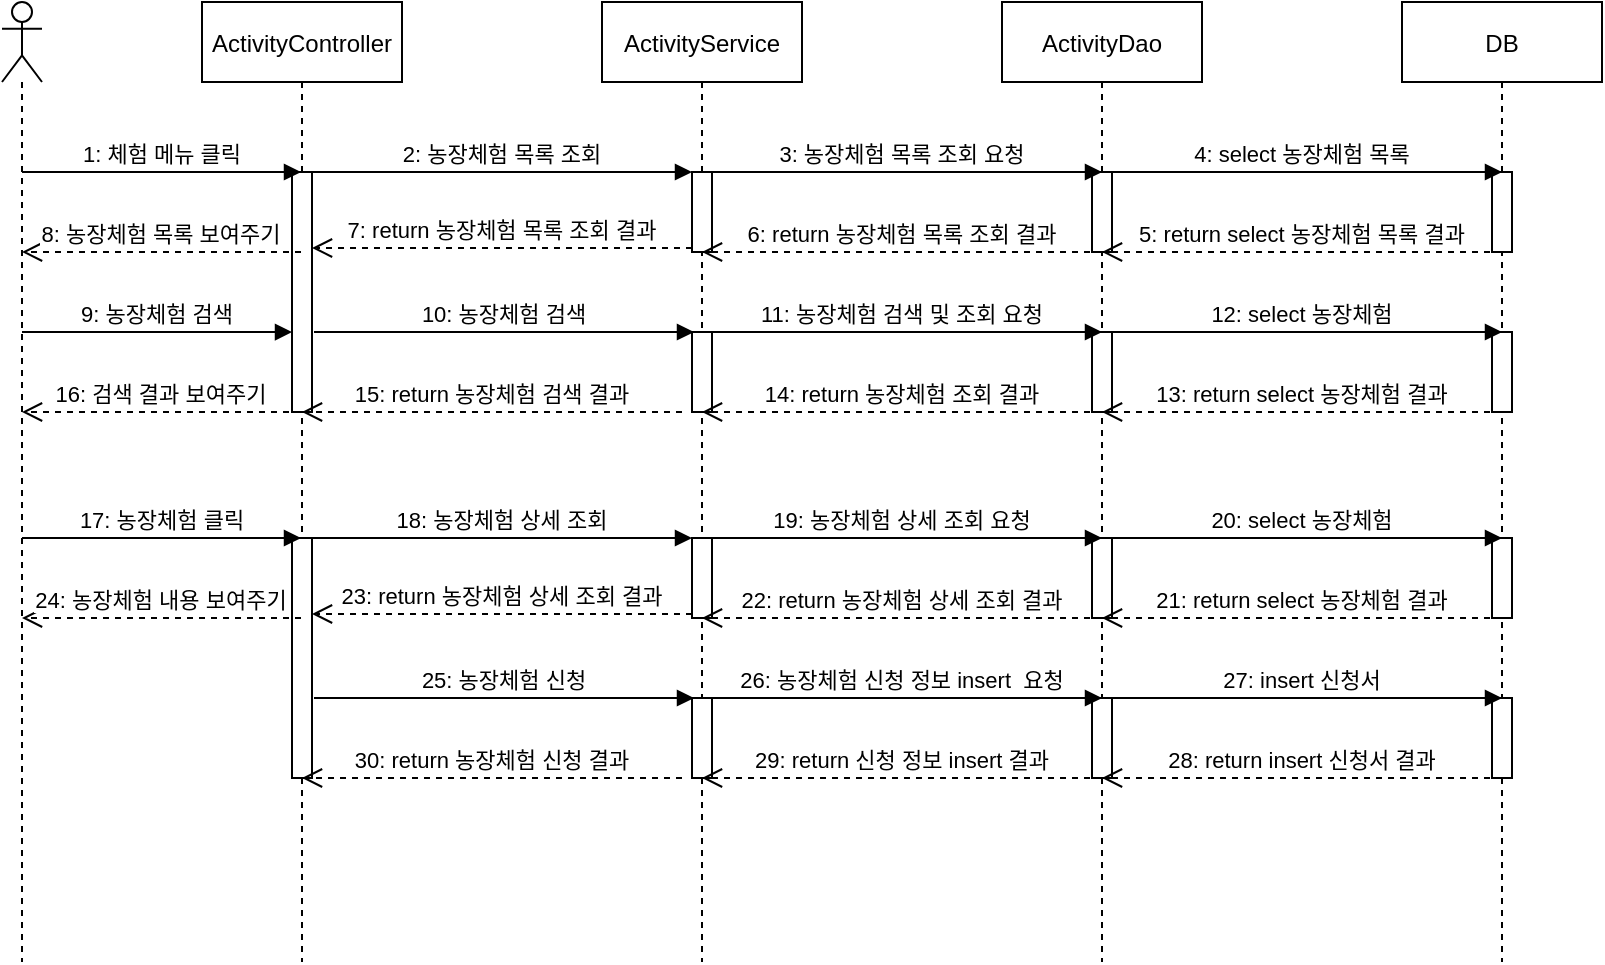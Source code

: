 <mxfile version="13.6.2" type="device"><diagram id="kgpKYQtTHZ0yAKxKKP6v" name="Page-1"><mxGraphModel dx="768" dy="703" grid="1" gridSize="10" guides="1" tooltips="1" connect="1" arrows="1" fold="1" page="1" pageScale="1" pageWidth="850" pageHeight="1100" math="0" shadow="0"><root><mxCell id="0"/><mxCell id="1" parent="0"/><mxCell id="3nuBFxr9cyL0pnOWT2aG-1" value="ActivityController" style="shape=umlLifeline;perimeter=lifelinePerimeter;container=1;collapsible=0;recursiveResize=0;rounded=0;shadow=0;strokeWidth=1;" parent="1" vertex="1"><mxGeometry x="120" y="80" width="100" height="480" as="geometry"/></mxCell><mxCell id="3nuBFxr9cyL0pnOWT2aG-2" value="" style="points=[];perimeter=orthogonalPerimeter;rounded=0;shadow=0;strokeWidth=1;" parent="3nuBFxr9cyL0pnOWT2aG-1" vertex="1"><mxGeometry x="45" y="85" width="10" height="120" as="geometry"/></mxCell><mxCell id="3nuBFxr9cyL0pnOWT2aG-5" value="ActivityService" style="shape=umlLifeline;perimeter=lifelinePerimeter;container=1;collapsible=0;recursiveResize=0;rounded=0;shadow=0;strokeWidth=1;" parent="1" vertex="1"><mxGeometry x="320" y="80" width="100" height="480" as="geometry"/></mxCell><mxCell id="3nuBFxr9cyL0pnOWT2aG-6" value="" style="points=[];perimeter=orthogonalPerimeter;rounded=0;shadow=0;strokeWidth=1;" parent="3nuBFxr9cyL0pnOWT2aG-5" vertex="1"><mxGeometry x="45" y="85" width="10" height="40" as="geometry"/></mxCell><mxCell id="gkCalphNIDn4WSmf1SBJ-14" value="" style="points=[];perimeter=orthogonalPerimeter;rounded=0;shadow=0;strokeWidth=1;" vertex="1" parent="3nuBFxr9cyL0pnOWT2aG-5"><mxGeometry x="45" y="165" width="10" height="40" as="geometry"/></mxCell><mxCell id="3nuBFxr9cyL0pnOWT2aG-7" value="7: return 농장체험 목록 조회 결과" style="verticalAlign=bottom;endArrow=open;dashed=1;endSize=8;exitX=0;exitY=0.95;shadow=0;strokeWidth=1;" parent="1" source="3nuBFxr9cyL0pnOWT2aG-6" target="3nuBFxr9cyL0pnOWT2aG-2" edge="1"><mxGeometry relative="1" as="geometry"><mxPoint x="295" y="241" as="targetPoint"/></mxGeometry></mxCell><mxCell id="3nuBFxr9cyL0pnOWT2aG-8" value="2: 농장체험 목록 조회" style="verticalAlign=bottom;endArrow=block;entryX=0;entryY=0;shadow=0;strokeWidth=1;" parent="1" source="3nuBFxr9cyL0pnOWT2aG-2" target="3nuBFxr9cyL0pnOWT2aG-6" edge="1"><mxGeometry relative="1" as="geometry"><mxPoint x="295" y="165" as="sourcePoint"/></mxGeometry></mxCell><mxCell id="gkCalphNIDn4WSmf1SBJ-1" value="ActivityDao" style="shape=umlLifeline;perimeter=lifelinePerimeter;container=1;collapsible=0;recursiveResize=0;rounded=0;shadow=0;strokeWidth=1;" vertex="1" parent="1"><mxGeometry x="520" y="80" width="100" height="480" as="geometry"/></mxCell><mxCell id="gkCalphNIDn4WSmf1SBJ-2" value="" style="points=[];perimeter=orthogonalPerimeter;rounded=0;shadow=0;strokeWidth=1;" vertex="1" parent="gkCalphNIDn4WSmf1SBJ-1"><mxGeometry x="45" y="85" width="10" height="40" as="geometry"/></mxCell><mxCell id="gkCalphNIDn4WSmf1SBJ-16" value="" style="points=[];perimeter=orthogonalPerimeter;rounded=0;shadow=0;strokeWidth=1;" vertex="1" parent="gkCalphNIDn4WSmf1SBJ-1"><mxGeometry x="45" y="165" width="10" height="40" as="geometry"/></mxCell><mxCell id="gkCalphNIDn4WSmf1SBJ-3" value="DB" style="shape=umlLifeline;perimeter=lifelinePerimeter;container=1;collapsible=0;recursiveResize=0;rounded=0;shadow=0;strokeWidth=1;" vertex="1" parent="1"><mxGeometry x="720" y="80" width="100" height="480" as="geometry"/></mxCell><mxCell id="gkCalphNIDn4WSmf1SBJ-4" value="" style="points=[];perimeter=orthogonalPerimeter;rounded=0;shadow=0;strokeWidth=1;" vertex="1" parent="gkCalphNIDn4WSmf1SBJ-3"><mxGeometry x="45" y="85" width="10" height="40" as="geometry"/></mxCell><mxCell id="gkCalphNIDn4WSmf1SBJ-18" value="" style="points=[];perimeter=orthogonalPerimeter;rounded=0;shadow=0;strokeWidth=1;" vertex="1" parent="gkCalphNIDn4WSmf1SBJ-3"><mxGeometry x="45" y="165" width="10" height="40" as="geometry"/></mxCell><mxCell id="gkCalphNIDn4WSmf1SBJ-5" value="" style="shape=umlLifeline;participant=umlActor;perimeter=lifelinePerimeter;whiteSpace=wrap;html=1;container=1;collapsible=0;recursiveResize=0;verticalAlign=top;spacingTop=36;outlineConnect=0;" vertex="1" parent="1"><mxGeometry x="20" y="80" width="20" height="480" as="geometry"/></mxCell><mxCell id="gkCalphNIDn4WSmf1SBJ-6" value="1: 체험 메뉴 클릭" style="verticalAlign=bottom;endArrow=block;shadow=0;strokeWidth=1;" edge="1" parent="1"><mxGeometry relative="1" as="geometry"><mxPoint x="30" y="165.0" as="sourcePoint"/><mxPoint x="169.5" y="165.0" as="targetPoint"/></mxGeometry></mxCell><mxCell id="gkCalphNIDn4WSmf1SBJ-7" value="3: 농장체험 목록 조회 요청" style="verticalAlign=bottom;endArrow=block;shadow=0;strokeWidth=1;entryX=0.5;entryY=0;entryDx=0;entryDy=0;entryPerimeter=0;" edge="1" parent="1" target="gkCalphNIDn4WSmf1SBJ-2"><mxGeometry relative="1" as="geometry"><mxPoint x="370" y="165" as="sourcePoint"/><mxPoint x="560" y="165" as="targetPoint"/></mxGeometry></mxCell><mxCell id="gkCalphNIDn4WSmf1SBJ-8" value="4: select 농장체험 목록" style="verticalAlign=bottom;endArrow=block;shadow=0;strokeWidth=1;entryX=0.5;entryY=0;entryDx=0;entryDy=0;entryPerimeter=0;" edge="1" parent="1"><mxGeometry relative="1" as="geometry"><mxPoint x="570" y="165" as="sourcePoint"/><mxPoint x="770" y="165" as="targetPoint"/></mxGeometry></mxCell><mxCell id="gkCalphNIDn4WSmf1SBJ-9" value="5: return select 농장체험 목록 결과" style="verticalAlign=bottom;endArrow=open;dashed=1;endSize=8;exitX=0;exitY=0.95;shadow=0;strokeWidth=1;" edge="1" parent="1"><mxGeometry relative="1" as="geometry"><mxPoint x="570" y="205" as="targetPoint"/><mxPoint x="770" y="205" as="sourcePoint"/></mxGeometry></mxCell><mxCell id="gkCalphNIDn4WSmf1SBJ-10" value="6: return 농장체험 목록 조회 결과" style="verticalAlign=bottom;endArrow=open;dashed=1;endSize=8;exitX=0;exitY=0.95;shadow=0;strokeWidth=1;" edge="1" parent="1"><mxGeometry relative="1" as="geometry"><mxPoint x="370" y="205" as="targetPoint"/><mxPoint x="570" y="205" as="sourcePoint"/></mxGeometry></mxCell><mxCell id="gkCalphNIDn4WSmf1SBJ-11" value="8: 농장체험 목록 보여주기" style="verticalAlign=bottom;endArrow=open;dashed=1;endSize=8;shadow=0;strokeWidth=1;" edge="1" parent="1"><mxGeometry relative="1" as="geometry"><mxPoint x="30" y="205" as="targetPoint"/><mxPoint x="169.5" y="205" as="sourcePoint"/></mxGeometry></mxCell><mxCell id="gkCalphNIDn4WSmf1SBJ-12" value="9: 농장체험 검색" style="verticalAlign=bottom;endArrow=block;shadow=0;strokeWidth=1;entryX=0;entryY=0.667;entryDx=0;entryDy=0;entryPerimeter=0;" edge="1" parent="1" target="3nuBFxr9cyL0pnOWT2aG-2"><mxGeometry relative="1" as="geometry"><mxPoint x="30" y="245" as="sourcePoint"/><mxPoint x="160" y="245" as="targetPoint"/></mxGeometry></mxCell><mxCell id="gkCalphNIDn4WSmf1SBJ-13" value="10: 농장체험 검색" style="verticalAlign=bottom;endArrow=block;entryX=0;entryY=0;shadow=0;strokeWidth=1;" edge="1" parent="1"><mxGeometry relative="1" as="geometry"><mxPoint x="176" y="245" as="sourcePoint"/><mxPoint x="366" y="245" as="targetPoint"/></mxGeometry></mxCell><mxCell id="gkCalphNIDn4WSmf1SBJ-15" value="11: 농장체험 검색 및 조회 요청" style="verticalAlign=bottom;endArrow=block;shadow=0;strokeWidth=1;entryX=0.5;entryY=0;entryDx=0;entryDy=0;entryPerimeter=0;" edge="1" parent="1"><mxGeometry relative="1" as="geometry"><mxPoint x="370" y="245" as="sourcePoint"/><mxPoint x="570" y="245" as="targetPoint"/></mxGeometry></mxCell><mxCell id="gkCalphNIDn4WSmf1SBJ-17" value="12: select 농장체험" style="verticalAlign=bottom;endArrow=block;shadow=0;strokeWidth=1;entryX=0.5;entryY=0;entryDx=0;entryDy=0;entryPerimeter=0;" edge="1" parent="1"><mxGeometry relative="1" as="geometry"><mxPoint x="570" y="245" as="sourcePoint"/><mxPoint x="770" y="245" as="targetPoint"/></mxGeometry></mxCell><mxCell id="gkCalphNIDn4WSmf1SBJ-19" value="13: return select 농장체험 결과" style="verticalAlign=bottom;endArrow=open;dashed=1;endSize=8;exitX=0;exitY=0.95;shadow=0;strokeWidth=1;" edge="1" parent="1"><mxGeometry relative="1" as="geometry"><mxPoint x="570" y="285" as="targetPoint"/><mxPoint x="770" y="285" as="sourcePoint"/></mxGeometry></mxCell><mxCell id="gkCalphNIDn4WSmf1SBJ-20" value="14: return 농장체험 조회 결과" style="verticalAlign=bottom;endArrow=open;dashed=1;endSize=8;exitX=0;exitY=0.95;shadow=0;strokeWidth=1;" edge="1" parent="1"><mxGeometry relative="1" as="geometry"><mxPoint x="370" y="285" as="targetPoint"/><mxPoint x="570" y="285" as="sourcePoint"/></mxGeometry></mxCell><mxCell id="gkCalphNIDn4WSmf1SBJ-21" value="15: return 농장체험 검색 결과" style="verticalAlign=bottom;endArrow=open;dashed=1;endSize=8;exitX=0;exitY=0.95;shadow=0;strokeWidth=1;" edge="1" parent="1"><mxGeometry relative="1" as="geometry"><mxPoint x="170" y="285" as="targetPoint"/><mxPoint x="360" y="285" as="sourcePoint"/></mxGeometry></mxCell><mxCell id="gkCalphNIDn4WSmf1SBJ-22" value="16: 검색 결과 보여주기" style="verticalAlign=bottom;endArrow=open;dashed=1;endSize=8;shadow=0;strokeWidth=1;" edge="1" parent="1"><mxGeometry relative="1" as="geometry"><mxPoint x="30" y="285" as="targetPoint"/><mxPoint x="169.5" y="285" as="sourcePoint"/></mxGeometry></mxCell><mxCell id="gkCalphNIDn4WSmf1SBJ-46" value="" style="points=[];perimeter=orthogonalPerimeter;rounded=0;shadow=0;strokeWidth=1;" vertex="1" parent="1"><mxGeometry x="165" y="348" width="10" height="120" as="geometry"/></mxCell><mxCell id="gkCalphNIDn4WSmf1SBJ-47" value="" style="points=[];perimeter=orthogonalPerimeter;rounded=0;shadow=0;strokeWidth=1;" vertex="1" parent="1"><mxGeometry x="365" y="348" width="10" height="40" as="geometry"/></mxCell><mxCell id="gkCalphNIDn4WSmf1SBJ-48" value="" style="points=[];perimeter=orthogonalPerimeter;rounded=0;shadow=0;strokeWidth=1;" vertex="1" parent="1"><mxGeometry x="365" y="428" width="10" height="40" as="geometry"/></mxCell><mxCell id="gkCalphNIDn4WSmf1SBJ-49" value="23: return 농장체험 상세 조회 결과" style="verticalAlign=bottom;endArrow=open;dashed=1;endSize=8;exitX=0;exitY=0.95;shadow=0;strokeWidth=1;" edge="1" source="gkCalphNIDn4WSmf1SBJ-47" target="gkCalphNIDn4WSmf1SBJ-46" parent="1"><mxGeometry relative="1" as="geometry"><mxPoint x="295" y="424" as="targetPoint"/></mxGeometry></mxCell><mxCell id="gkCalphNIDn4WSmf1SBJ-50" value="18: 농장체험 상세 조회" style="verticalAlign=bottom;endArrow=block;entryX=0;entryY=0;shadow=0;strokeWidth=1;" edge="1" source="gkCalphNIDn4WSmf1SBJ-46" target="gkCalphNIDn4WSmf1SBJ-47" parent="1"><mxGeometry relative="1" as="geometry"><mxPoint x="295" y="348" as="sourcePoint"/></mxGeometry></mxCell><mxCell id="gkCalphNIDn4WSmf1SBJ-51" value="" style="points=[];perimeter=orthogonalPerimeter;rounded=0;shadow=0;strokeWidth=1;" vertex="1" parent="1"><mxGeometry x="565" y="348" width="10" height="40" as="geometry"/></mxCell><mxCell id="gkCalphNIDn4WSmf1SBJ-52" value="" style="points=[];perimeter=orthogonalPerimeter;rounded=0;shadow=0;strokeWidth=1;" vertex="1" parent="1"><mxGeometry x="565" y="428" width="10" height="40" as="geometry"/></mxCell><mxCell id="gkCalphNIDn4WSmf1SBJ-53" value="" style="points=[];perimeter=orthogonalPerimeter;rounded=0;shadow=0;strokeWidth=1;" vertex="1" parent="1"><mxGeometry x="765" y="348" width="10" height="40" as="geometry"/></mxCell><mxCell id="gkCalphNIDn4WSmf1SBJ-54" value="" style="points=[];perimeter=orthogonalPerimeter;rounded=0;shadow=0;strokeWidth=1;" vertex="1" parent="1"><mxGeometry x="765" y="428" width="10" height="40" as="geometry"/></mxCell><mxCell id="gkCalphNIDn4WSmf1SBJ-55" value="17: 농장체험 클릭" style="verticalAlign=bottom;endArrow=block;shadow=0;strokeWidth=1;" edge="1" parent="1"><mxGeometry relative="1" as="geometry"><mxPoint x="30" y="348.0" as="sourcePoint"/><mxPoint x="169.5" y="348.0" as="targetPoint"/></mxGeometry></mxCell><mxCell id="gkCalphNIDn4WSmf1SBJ-56" value="19: 농장체험 상세 조회 요청" style="verticalAlign=bottom;endArrow=block;shadow=0;strokeWidth=1;entryX=0.5;entryY=0;entryDx=0;entryDy=0;entryPerimeter=0;" edge="1" target="gkCalphNIDn4WSmf1SBJ-51" parent="1"><mxGeometry relative="1" as="geometry"><mxPoint x="370" y="348" as="sourcePoint"/><mxPoint x="560" y="348" as="targetPoint"/></mxGeometry></mxCell><mxCell id="gkCalphNIDn4WSmf1SBJ-57" value="20: select 농장체험" style="verticalAlign=bottom;endArrow=block;shadow=0;strokeWidth=1;entryX=0.5;entryY=0;entryDx=0;entryDy=0;entryPerimeter=0;" edge="1" parent="1"><mxGeometry relative="1" as="geometry"><mxPoint x="570" y="348" as="sourcePoint"/><mxPoint x="770" y="348" as="targetPoint"/></mxGeometry></mxCell><mxCell id="gkCalphNIDn4WSmf1SBJ-58" value="21: return select 농장체험 결과" style="verticalAlign=bottom;endArrow=open;dashed=1;endSize=8;exitX=0;exitY=0.95;shadow=0;strokeWidth=1;" edge="1" parent="1"><mxGeometry relative="1" as="geometry"><mxPoint x="570" y="388" as="targetPoint"/><mxPoint x="770" y="388" as="sourcePoint"/></mxGeometry></mxCell><mxCell id="gkCalphNIDn4WSmf1SBJ-59" value="22: return 농장체험 상세 조회 결과" style="verticalAlign=bottom;endArrow=open;dashed=1;endSize=8;exitX=0;exitY=0.95;shadow=0;strokeWidth=1;" edge="1" parent="1"><mxGeometry relative="1" as="geometry"><mxPoint x="370" y="388" as="targetPoint"/><mxPoint x="570" y="388" as="sourcePoint"/></mxGeometry></mxCell><mxCell id="gkCalphNIDn4WSmf1SBJ-60" value="24: 농장체험 내용 보여주기" style="verticalAlign=bottom;endArrow=open;dashed=1;endSize=8;shadow=0;strokeWidth=1;" edge="1" parent="1"><mxGeometry relative="1" as="geometry"><mxPoint x="30" y="388" as="targetPoint"/><mxPoint x="169.5" y="388" as="sourcePoint"/></mxGeometry></mxCell><mxCell id="gkCalphNIDn4WSmf1SBJ-62" value="25: 농장체험 신청" style="verticalAlign=bottom;endArrow=block;entryX=0;entryY=0;shadow=0;strokeWidth=1;" edge="1" parent="1"><mxGeometry relative="1" as="geometry"><mxPoint x="176" y="428" as="sourcePoint"/><mxPoint x="366" y="428" as="targetPoint"/></mxGeometry></mxCell><mxCell id="gkCalphNIDn4WSmf1SBJ-63" value="26: 농장체험 신청 정보 insert  요청" style="verticalAlign=bottom;endArrow=block;shadow=0;strokeWidth=1;entryX=0.5;entryY=0;entryDx=0;entryDy=0;entryPerimeter=0;" edge="1" parent="1"><mxGeometry relative="1" as="geometry"><mxPoint x="370" y="428" as="sourcePoint"/><mxPoint x="570" y="428" as="targetPoint"/></mxGeometry></mxCell><mxCell id="gkCalphNIDn4WSmf1SBJ-64" value="27: insert 신청서" style="verticalAlign=bottom;endArrow=block;shadow=0;strokeWidth=1;entryX=0.5;entryY=0;entryDx=0;entryDy=0;entryPerimeter=0;" edge="1" parent="1"><mxGeometry relative="1" as="geometry"><mxPoint x="570" y="428" as="sourcePoint"/><mxPoint x="770" y="428" as="targetPoint"/></mxGeometry></mxCell><mxCell id="gkCalphNIDn4WSmf1SBJ-65" value="28: return insert 신청서 결과" style="verticalAlign=bottom;endArrow=open;dashed=1;endSize=8;exitX=0;exitY=0.95;shadow=0;strokeWidth=1;" edge="1" parent="1"><mxGeometry relative="1" as="geometry"><mxPoint x="570" y="468" as="targetPoint"/><mxPoint x="770" y="468" as="sourcePoint"/></mxGeometry></mxCell><mxCell id="gkCalphNIDn4WSmf1SBJ-66" value="29: return 신청 정보 insert 결과" style="verticalAlign=bottom;endArrow=open;dashed=1;endSize=8;exitX=0;exitY=0.95;shadow=0;strokeWidth=1;" edge="1" parent="1"><mxGeometry relative="1" as="geometry"><mxPoint x="370" y="468" as="targetPoint"/><mxPoint x="570" y="468" as="sourcePoint"/></mxGeometry></mxCell><mxCell id="gkCalphNIDn4WSmf1SBJ-67" value="30: return 농장체험 신청 결과" style="verticalAlign=bottom;endArrow=open;dashed=1;endSize=8;exitX=0;exitY=0.95;shadow=0;strokeWidth=1;" edge="1" parent="1"><mxGeometry relative="1" as="geometry"><mxPoint x="170" y="468" as="targetPoint"/><mxPoint x="360" y="468" as="sourcePoint"/></mxGeometry></mxCell></root></mxGraphModel></diagram></mxfile>